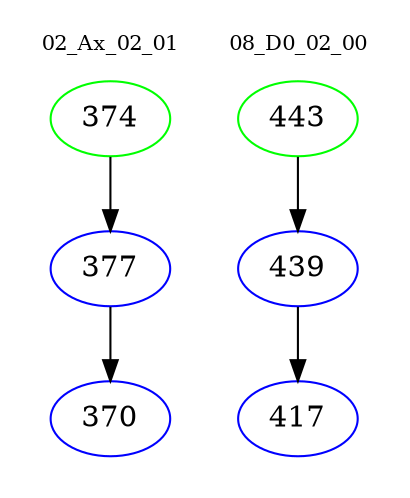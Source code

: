 digraph{
subgraph cluster_0 {
color = white
label = "02_Ax_02_01";
fontsize=10;
T0_374 [label="374", color="green"]
T0_374 -> T0_377 [color="black"]
T0_377 [label="377", color="blue"]
T0_377 -> T0_370 [color="black"]
T0_370 [label="370", color="blue"]
}
subgraph cluster_1 {
color = white
label = "08_D0_02_00";
fontsize=10;
T1_443 [label="443", color="green"]
T1_443 -> T1_439 [color="black"]
T1_439 [label="439", color="blue"]
T1_439 -> T1_417 [color="black"]
T1_417 [label="417", color="blue"]
}
}
